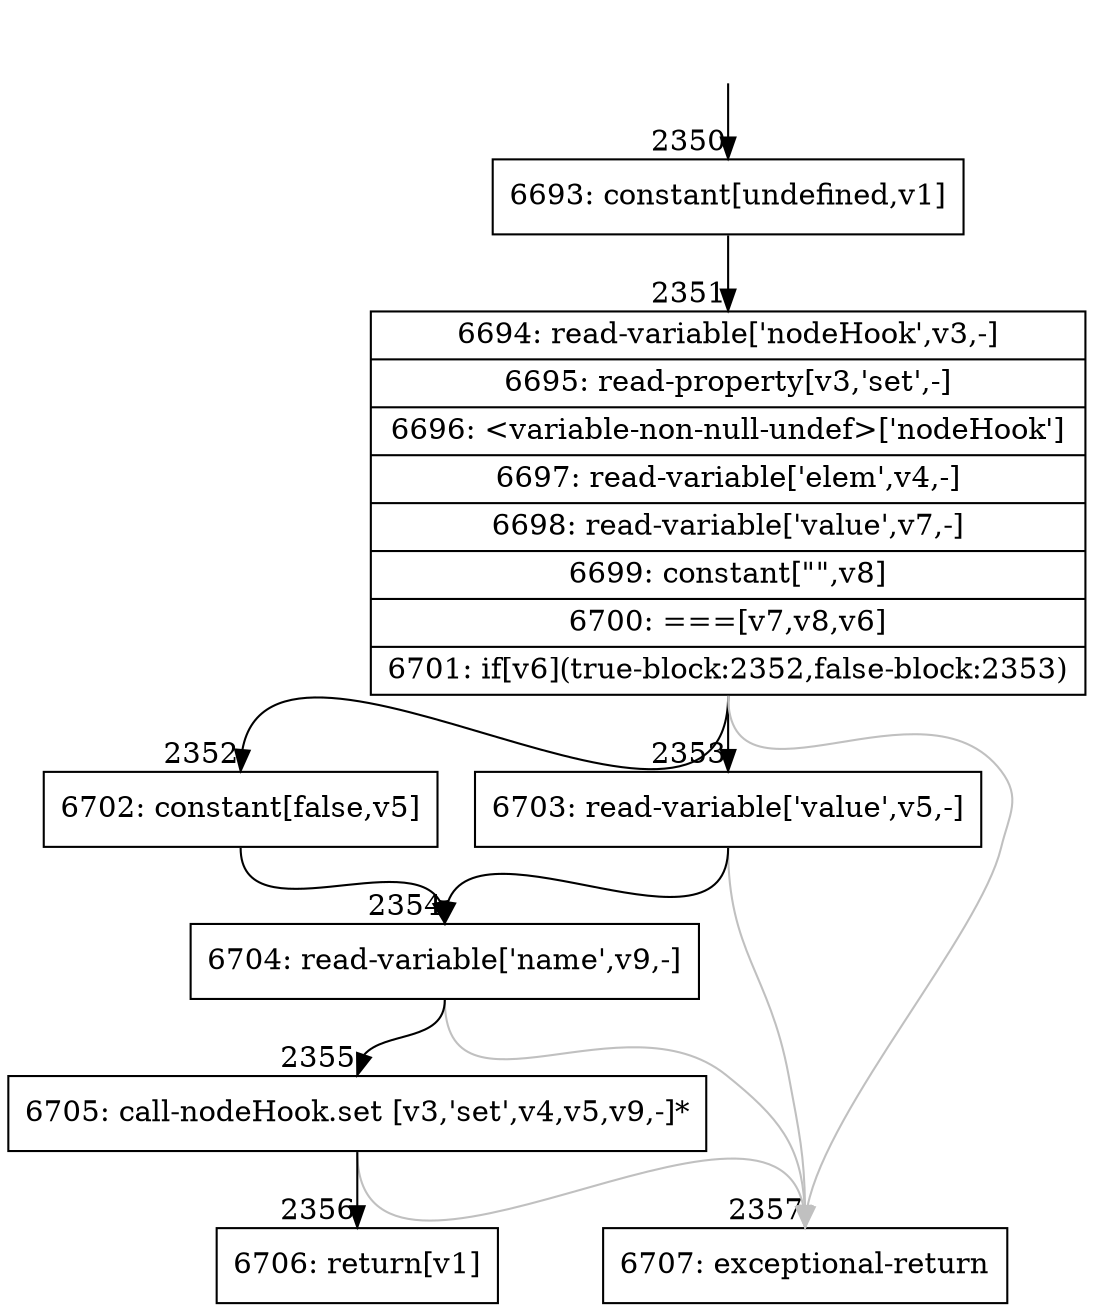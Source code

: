 digraph {
rankdir="TD"
BB_entry155[shape=none,label=""];
BB_entry155 -> BB2350 [tailport=s, headport=n, headlabel="    2350"]
BB2350 [shape=record label="{6693: constant[undefined,v1]}" ] 
BB2350 -> BB2351 [tailport=s, headport=n, headlabel="      2351"]
BB2351 [shape=record label="{6694: read-variable['nodeHook',v3,-]|6695: read-property[v3,'set',-]|6696: \<variable-non-null-undef\>['nodeHook']|6697: read-variable['elem',v4,-]|6698: read-variable['value',v7,-]|6699: constant[\"\",v8]|6700: ===[v7,v8,v6]|6701: if[v6](true-block:2352,false-block:2353)}" ] 
BB2351 -> BB2352 [tailport=s, headport=n, headlabel="      2352"]
BB2351 -> BB2353 [tailport=s, headport=n, headlabel="      2353"]
BB2351 -> BB2357 [tailport=s, headport=n, color=gray, headlabel="      2357"]
BB2352 [shape=record label="{6702: constant[false,v5]}" ] 
BB2352 -> BB2354 [tailport=s, headport=n, headlabel="      2354"]
BB2353 [shape=record label="{6703: read-variable['value',v5,-]}" ] 
BB2353 -> BB2354 [tailport=s, headport=n]
BB2353 -> BB2357 [tailport=s, headport=n, color=gray]
BB2354 [shape=record label="{6704: read-variable['name',v9,-]}" ] 
BB2354 -> BB2355 [tailport=s, headport=n, headlabel="      2355"]
BB2354 -> BB2357 [tailport=s, headport=n, color=gray]
BB2355 [shape=record label="{6705: call-nodeHook.set [v3,'set',v4,v5,v9,-]*}" ] 
BB2355 -> BB2356 [tailport=s, headport=n, headlabel="      2356"]
BB2355 -> BB2357 [tailport=s, headport=n, color=gray]
BB2356 [shape=record label="{6706: return[v1]}" ] 
BB2357 [shape=record label="{6707: exceptional-return}" ] 
//#$~ 2596
}
